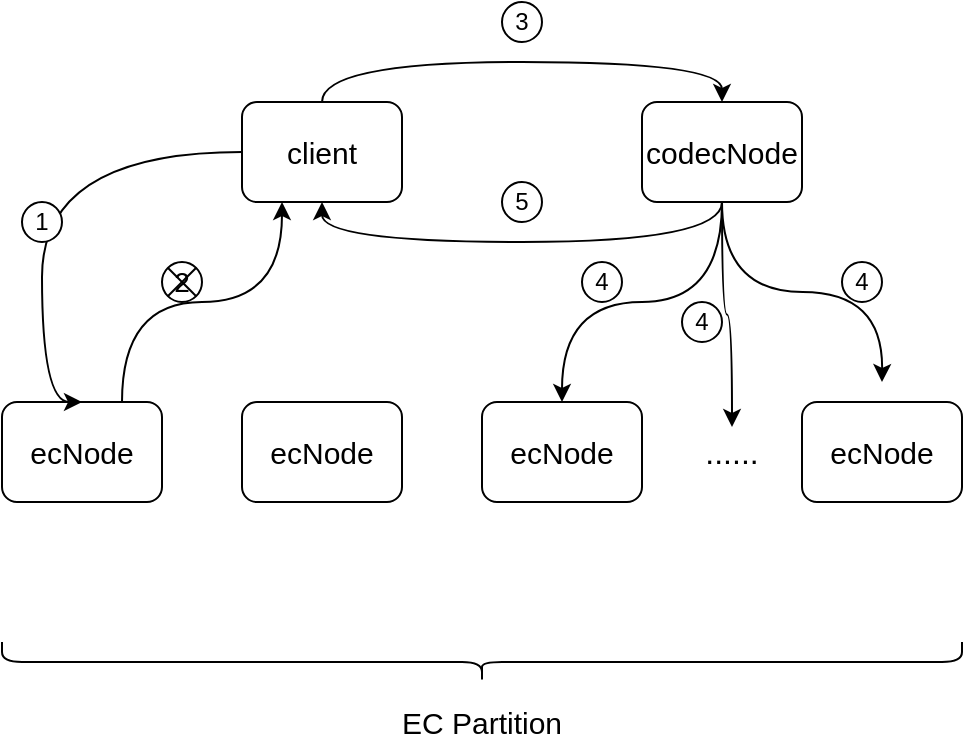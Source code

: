 <mxfile version="12.5.5" type="github">
  <diagram id="ss7u2PqzhoZl6DI7c-k8" name="Page-1">
    <mxGraphModel dx="815" dy="521" grid="1" gridSize="10" guides="1" tooltips="1" connect="1" arrows="1" fold="1" page="1" pageScale="1" pageWidth="827" pageHeight="1169" math="0" shadow="0">
      <root>
        <mxCell id="0"/>
        <mxCell id="1" parent="0"/>
        <mxCell id="Fb1C7xSMnvTkJazdJ7ge-29" style="edgeStyle=orthogonalEdgeStyle;orthogonalLoop=1;jettySize=auto;html=1;exitX=0.75;exitY=0;exitDx=0;exitDy=0;entryX=0.25;entryY=1;entryDx=0;entryDy=0;curved=1;" edge="1" parent="1" source="Fb1C7xSMnvTkJazdJ7ge-3" target="Fb1C7xSMnvTkJazdJ7ge-10">
          <mxGeometry relative="1" as="geometry"/>
        </mxCell>
        <mxCell id="Fb1C7xSMnvTkJazdJ7ge-3" value="&lt;font style=&quot;font-size: 15px&quot;&gt;ecNode&lt;/font&gt;" style="rounded=1;whiteSpace=wrap;html=1;" vertex="1" parent="1">
          <mxGeometry x="40" y="310" width="80" height="50" as="geometry"/>
        </mxCell>
        <mxCell id="Fb1C7xSMnvTkJazdJ7ge-4" value="&lt;font style=&quot;font-size: 15px&quot;&gt;ecNode&lt;/font&gt;" style="rounded=1;whiteSpace=wrap;html=1;" vertex="1" parent="1">
          <mxGeometry x="160" y="310" width="80" height="50" as="geometry"/>
        </mxCell>
        <mxCell id="Fb1C7xSMnvTkJazdJ7ge-6" value="&lt;font style=&quot;font-size: 15px&quot;&gt;ecNode&lt;/font&gt;" style="rounded=1;whiteSpace=wrap;html=1;" vertex="1" parent="1">
          <mxGeometry x="280" y="310" width="80" height="50" as="geometry"/>
        </mxCell>
        <mxCell id="Fb1C7xSMnvTkJazdJ7ge-7" value="&lt;font style=&quot;font-size: 15px&quot;&gt;ecNode&lt;/font&gt;" style="rounded=1;whiteSpace=wrap;html=1;" vertex="1" parent="1">
          <mxGeometry x="440" y="310" width="80" height="50" as="geometry"/>
        </mxCell>
        <mxCell id="Fb1C7xSMnvTkJazdJ7ge-8" value="&lt;font style=&quot;font-size: 16px&quot;&gt;......&lt;/font&gt;" style="text;html=1;strokeColor=none;fillColor=none;align=center;verticalAlign=middle;whiteSpace=wrap;rounded=0;" vertex="1" parent="1">
          <mxGeometry x="380" y="322.5" width="50" height="25" as="geometry"/>
        </mxCell>
        <mxCell id="Fb1C7xSMnvTkJazdJ7ge-9" style="edgeStyle=orthogonalEdgeStyle;orthogonalLoop=1;jettySize=auto;html=1;exitX=0;exitY=0.5;exitDx=0;exitDy=0;entryX=0.5;entryY=0;entryDx=0;entryDy=0;curved=1;" edge="1" parent="1" source="Fb1C7xSMnvTkJazdJ7ge-10" target="Fb1C7xSMnvTkJazdJ7ge-3">
          <mxGeometry relative="1" as="geometry">
            <Array as="points">
              <mxPoint x="60" y="185"/>
              <mxPoint x="60" y="310"/>
            </Array>
          </mxGeometry>
        </mxCell>
        <mxCell id="Fb1C7xSMnvTkJazdJ7ge-30" style="edgeStyle=orthogonalEdgeStyle;curved=1;orthogonalLoop=1;jettySize=auto;html=1;entryX=0.5;entryY=0;entryDx=0;entryDy=0;" edge="1" parent="1" source="Fb1C7xSMnvTkJazdJ7ge-10" target="Fb1C7xSMnvTkJazdJ7ge-25">
          <mxGeometry relative="1" as="geometry">
            <Array as="points">
              <mxPoint x="200" y="140"/>
              <mxPoint x="400" y="140"/>
            </Array>
          </mxGeometry>
        </mxCell>
        <mxCell id="Fb1C7xSMnvTkJazdJ7ge-10" value="&lt;font style=&quot;font-size: 15px&quot;&gt;client&lt;/font&gt;" style="rounded=1;whiteSpace=wrap;html=1;" vertex="1" parent="1">
          <mxGeometry x="160" y="160" width="80" height="50" as="geometry"/>
        </mxCell>
        <mxCell id="Fb1C7xSMnvTkJazdJ7ge-11" value="1" style="ellipse;whiteSpace=wrap;html=1;aspect=fixed;" vertex="1" parent="1">
          <mxGeometry x="50" y="210" width="20" height="20" as="geometry"/>
        </mxCell>
        <mxCell id="Fb1C7xSMnvTkJazdJ7ge-15" value="" style="shape=curlyBracket;whiteSpace=wrap;html=1;rounded=1;rotation=-90;" vertex="1" parent="1">
          <mxGeometry x="270" y="200" width="20" height="480" as="geometry"/>
        </mxCell>
        <mxCell id="Fb1C7xSMnvTkJazdJ7ge-16" value="&lt;font style=&quot;font-size: 15px&quot;&gt;EC Partition&lt;/font&gt;" style="text;html=1;strokeColor=none;fillColor=none;align=center;verticalAlign=middle;whiteSpace=wrap;rounded=0;" vertex="1" parent="1">
          <mxGeometry x="235" y="460" width="90" height="20" as="geometry"/>
        </mxCell>
        <mxCell id="Fb1C7xSMnvTkJazdJ7ge-32" style="edgeStyle=orthogonalEdgeStyle;curved=1;orthogonalLoop=1;jettySize=auto;html=1;entryX=0.5;entryY=1;entryDx=0;entryDy=0;exitX=0.5;exitY=1;exitDx=0;exitDy=0;" edge="1" parent="1" source="Fb1C7xSMnvTkJazdJ7ge-25" target="Fb1C7xSMnvTkJazdJ7ge-10">
          <mxGeometry relative="1" as="geometry"/>
        </mxCell>
        <mxCell id="Fb1C7xSMnvTkJazdJ7ge-37" style="edgeStyle=orthogonalEdgeStyle;curved=1;orthogonalLoop=1;jettySize=auto;html=1;entryX=0.5;entryY=0;entryDx=0;entryDy=0;" edge="1" parent="1" source="Fb1C7xSMnvTkJazdJ7ge-25" target="Fb1C7xSMnvTkJazdJ7ge-6">
          <mxGeometry relative="1" as="geometry"/>
        </mxCell>
        <mxCell id="Fb1C7xSMnvTkJazdJ7ge-38" style="edgeStyle=orthogonalEdgeStyle;curved=1;orthogonalLoop=1;jettySize=auto;html=1;entryX=0.5;entryY=0;entryDx=0;entryDy=0;" edge="1" parent="1" source="Fb1C7xSMnvTkJazdJ7ge-25" target="Fb1C7xSMnvTkJazdJ7ge-8">
          <mxGeometry relative="1" as="geometry"/>
        </mxCell>
        <mxCell id="Fb1C7xSMnvTkJazdJ7ge-39" style="edgeStyle=orthogonalEdgeStyle;curved=1;orthogonalLoop=1;jettySize=auto;html=1;exitX=0.5;exitY=1;exitDx=0;exitDy=0;" edge="1" parent="1" source="Fb1C7xSMnvTkJazdJ7ge-25">
          <mxGeometry relative="1" as="geometry">
            <mxPoint x="480" y="300" as="targetPoint"/>
          </mxGeometry>
        </mxCell>
        <mxCell id="Fb1C7xSMnvTkJazdJ7ge-25" value="&lt;font style=&quot;font-size: 15px&quot;&gt;codecNode&lt;/font&gt;" style="rounded=1;whiteSpace=wrap;html=1;" vertex="1" parent="1">
          <mxGeometry x="360" y="160" width="80" height="50" as="geometry"/>
        </mxCell>
        <mxCell id="Fb1C7xSMnvTkJazdJ7ge-31" value="3" style="ellipse;whiteSpace=wrap;html=1;aspect=fixed;" vertex="1" parent="1">
          <mxGeometry x="290" y="110" width="20" height="20" as="geometry"/>
        </mxCell>
        <mxCell id="Fb1C7xSMnvTkJazdJ7ge-33" value="5" style="ellipse;whiteSpace=wrap;html=1;aspect=fixed;" vertex="1" parent="1">
          <mxGeometry x="290" y="200" width="20" height="20" as="geometry"/>
        </mxCell>
        <mxCell id="Fb1C7xSMnvTkJazdJ7ge-36" value="&lt;font style=&quot;font-size: 14px&quot;&gt;2&lt;/font&gt;" style="shape=sumEllipse;perimeter=ellipsePerimeter;whiteSpace=wrap;html=1;backgroundOutline=1;fillColor=none;" vertex="1" parent="1">
          <mxGeometry x="120" y="240" width="20" height="20" as="geometry"/>
        </mxCell>
        <mxCell id="Fb1C7xSMnvTkJazdJ7ge-40" value="4" style="ellipse;whiteSpace=wrap;html=1;aspect=fixed;" vertex="1" parent="1">
          <mxGeometry x="330" y="240" width="20" height="20" as="geometry"/>
        </mxCell>
        <mxCell id="Fb1C7xSMnvTkJazdJ7ge-42" value="4" style="ellipse;whiteSpace=wrap;html=1;aspect=fixed;" vertex="1" parent="1">
          <mxGeometry x="380" y="260" width="20" height="20" as="geometry"/>
        </mxCell>
        <mxCell id="Fb1C7xSMnvTkJazdJ7ge-43" value="4" style="ellipse;whiteSpace=wrap;html=1;aspect=fixed;" vertex="1" parent="1">
          <mxGeometry x="460" y="240" width="20" height="20" as="geometry"/>
        </mxCell>
      </root>
    </mxGraphModel>
  </diagram>
</mxfile>
